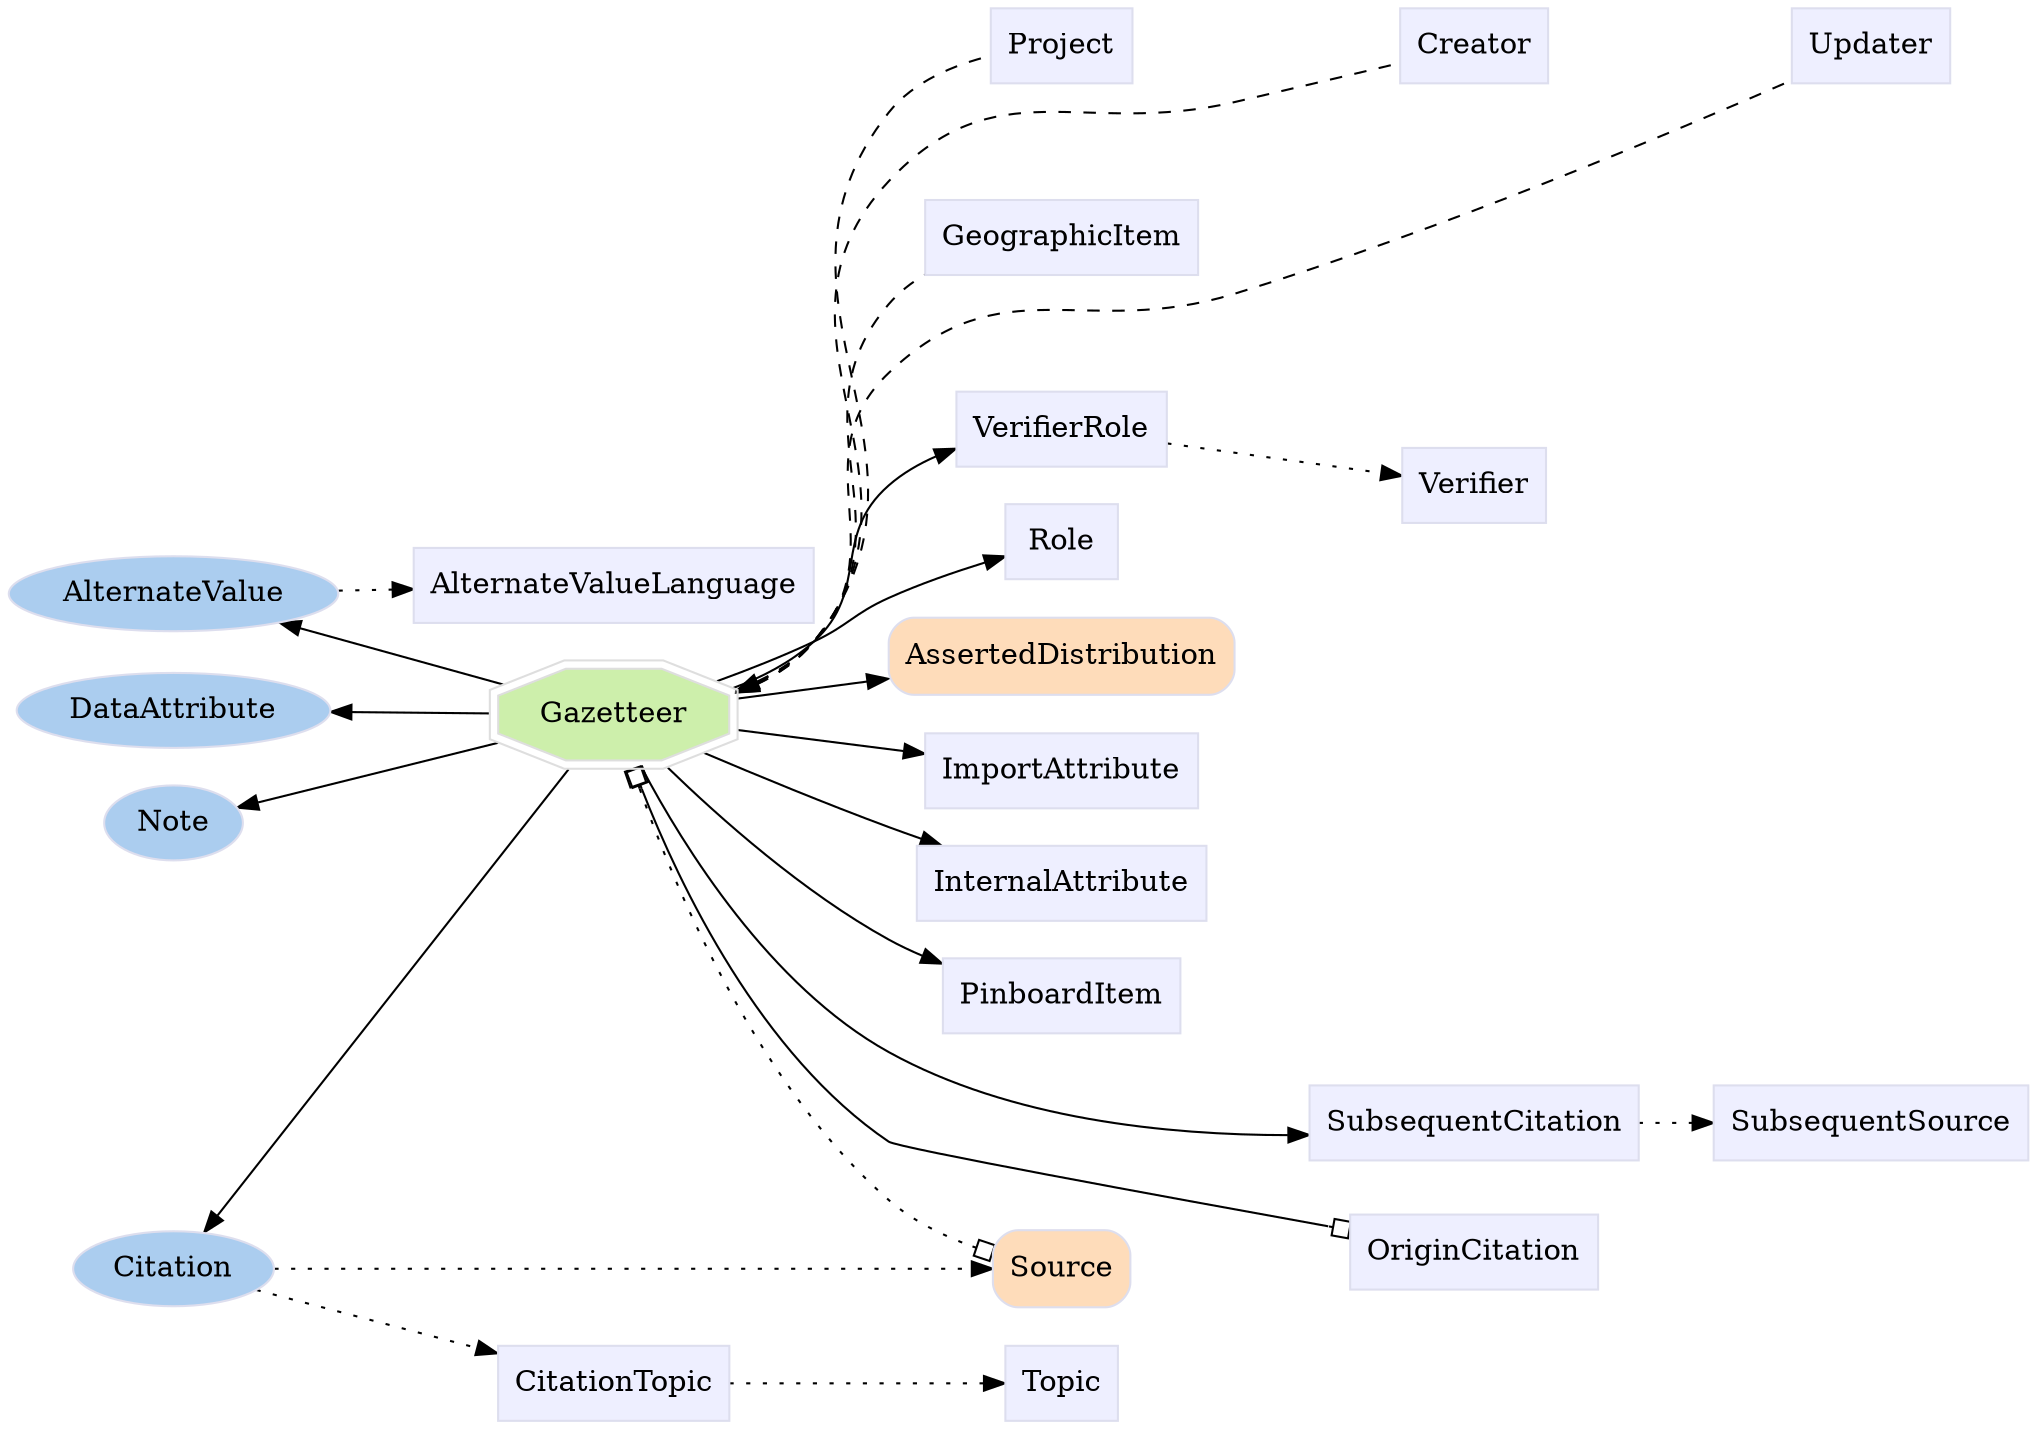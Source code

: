 digraph Gazetteer {
	graph [bb="0,0,792.64,678",
		label="",
		outputorder=edgesfirst,
		rankdir=LR
	];
	node [label="\N"];
	subgraph annotator_cluster {
		graph [rank=min];
		AlternateValue	[color="#dddeee",
			fillcolor="#abcdef",
			group=annotator,
			height=0.5,
			href="/develop/Data/models.html#alternate-value",
			label=AlternateValue,
			pos="66.194,396",
			shape=oval,
			style=filled,
			target=_top,
			width=1.8387];
		Citation	[color="#dddeee",
			fillcolor="#abcdef",
			group=annotator,
			height=0.5,
			href="/develop/Data/models.html#citation",
			label=Citation,
			pos="66.194,73",
			shape=oval,
			style=filled,
			target=_top,
			width=1.1279];
		DataAttribute	[color="#dddeee",
			fillcolor="#abcdef",
			group=annotator,
			height=0.5,
			href="/develop/Data/models.html#data-attribute",
			label=DataAttribute,
			pos="66.194,340",
			shape=oval,
			style=filled,
			target=_top,
			width=1.7108];
		Note	[color="#dddeee",
			fillcolor="#abcdef",
			group=annotator,
			height=0.5,
			href="/develop/Data/models.html#note",
			label=Note,
			pos="66.194,286",
			shape=oval,
			style=filled,
			target=_top,
			width=0.80088];
	}
	subgraph core {
		AssertedDistribution	[color="#dddeee",
			fillcolor="#fedcba",
			group=core,
			height=0.51389,
			href="/develop/Data/models.html#asserted-distribution",
			label=AssertedDistribution,
			pos="418.89,367",
			shape=Mrecord,
			style=filled,
			target=_top,
			width=1.7847];
		Source	[color="#dddeee",
			fillcolor="#fedcba",
			group=core,
			height=0.51389,
			href="/develop/Data/models.html#source",
			label=Source,
			pos="418.89,73",
			shape=Mrecord,
			style=filled,
			target=_top,
			width=0.75];
	}
	subgraph supporting {
		Gazetteer	[color="#dedede",
			fillcolor="#cdefab",
			group=target,
			height=0.61111,
			href="/develop/Data/models.html#gazetteer",
			label=Gazetteer,
			pos="243.51,339",
			shape=doubleoctagon,
			style=filled,
			target=_top,
			width=1.5012];
		AlternateValueLanguage	[color="#dddeee",
			fillcolor="#eeefff",
			group=supporting,
			height=0.5,
			href="/develop/Data/models.html#alternate-value-language",
			label=AlternateValueLanguage,
			pos="243.51,397",
			shape=box,
			style=filled,
			target=_top,
			width=2.0868];
		CitationTopic	[color="#dddeee",
			fillcolor="#eeefff",
			group=supporting,
			height=0.5,
			href="/develop/Data/models.html#citation-topic",
			label=CitationTopic,
			pos="243.51,18",
			shape=box,
			style=filled,
			target=_top,
			width=1.2639];
		ImportAttribute	[color="#dddeee",
			fillcolor="#eeefff",
			group=supporting,
			height=0.5,
			href="/develop/Data/models.html#import-attribute",
			label=ImportAttribute,
			pos="418.89,312",
			shape=box,
			style=filled,
			target=_top,
			width=1.4201];
		InternalAttribute	[color="#dddeee",
			fillcolor="#eeefff",
			group=supporting,
			height=0.5,
			href="/develop/Data/models.html#internal-attribute",
			label=InternalAttribute,
			pos="418.89,258",
			shape=box,
			style=filled,
			target=_top,
			width=1.4826];
		PinboardItem	[color="#dddeee",
			fillcolor="#eeefff",
			group=supporting,
			height=0.5,
			href="/develop/Data/models.html#pinboard-item",
			label=PinboardItem,
			pos="418.89,204",
			shape=box,
			style=filled,
			target=_top,
			width=1.2535];
		Role	[color="#dddeee",
			fillcolor="#eeefff",
			group=supporting,
			height=0.5,
			href="/develop/Data/models.html#role",
			label=Role,
			pos="418.89,422",
			shape=box,
			style=filled,
			target=_top,
			width=0.75];
		SubsequentCitation	[color="#dddeee",
			fillcolor="#eeefff",
			group=supporting,
			height=0.5,
			href="/develop/Data/models.html#subsequent-citation",
			label=SubsequentCitation,
			pos="580.01,143",
			shape=box,
			style=filled,
			target=_top,
			width=1.691];
		SubsequentSource	[color="#dddeee",
			fillcolor="#eeefff",
			group=supporting,
			height=0.5,
			href="/develop/Data/models.html#subsequent-source",
			label=SubsequentSource,
			pos="734.76,143",
			shape=box,
			style=filled,
			target=_top,
			width=1.6076];
		Topic	[color="#dddeee",
			fillcolor="#eeefff",
			group=supporting,
			height=0.5,
			href="/develop/Data/models.html#topic",
			label=Topic,
			pos="418.89,18",
			shape=box,
			style=filled,
			target=_top,
			width=0.75];
		VerifierRole	[color="#dddeee",
			fillcolor="#eeefff",
			group=supporting,
			height=0.5,
			href="/develop/Data/models.html#verifier-role",
			label=VerifierRole,
			pos="418.89,476",
			shape=box,
			style=filled,
			target=_top,
			width=1.1493];
		Verifier	[color="#dddeee",
			fillcolor="#eeefff",
			group=supporting,
			height=0.5,
			href="/develop/Data/models.html#verifier",
			label=Verifier,
			pos="580.01,449",
			shape=box,
			style=filled,
			target=_top,
			width=0.79514];
		Creator	[color="#dddeee",
			fillcolor="#eeefff",
			group=supporting,
			height=0.5,
			href="/develop/Data/models.html#creator",
			label=Creator,
			pos="580.01,660",
			shape=box,
			style=filled,
			target=_top,
			width=0.78472];
		GeographicItem	[color="#dddeee",
			fillcolor="#eeefff",
			group=supporting,
			height=0.5,
			href="/develop/Data/models.html#geographic-item",
			label=GeographicItem,
			pos="418.89,568",
			shape=box,
			style=filled,
			target=_top,
			width=1.4514];
		Project	[color="#dddeee",
			fillcolor="#eeefff",
			group=supporting,
			height=0.5,
			href="/develop/Data/models.html#project",
			label=Project,
			pos="418.89,660",
			shape=box,
			style=filled,
			target=_top,
			width=0.75347];
		Updater	[color="#dddeee",
			fillcolor="#eeefff",
			group=supporting,
			height=0.5,
			href="/develop/Data/models.html#updater",
			label=Updater,
			pos="734.76,660",
			shape=box,
			style=filled,
			target=_top,
			width=0.82639];
		OriginCitation	[color="#dddeee",
			fillcolor="#eeefff",
			group=supporting,
			height=0.5,
			href="/develop/Data/models.html#origin-citation",
			label=OriginCitation,
			pos="580.01,81",
			shape=box,
			style=filled,
			target=_top,
			width=1.316];
	}
	AlternateValue -> AlternateValueLanguage	[pos="e,168.02,396.58 132.48,396.37 140.35,396.42 148.48,396.46 156.6,396.51",
		style=dotted];
	Citation -> Source	[pos="e,391.46,73 107.08,73 175.33,73 313.59,73 380.26,73",
		style=dotted];
	Citation -> CitationTopic	[pos="e,197.77,32.036 100.17,62.655 124.62,54.984 158.52,44.349 187.11,35.381",
		style=dotted];
	Source -> SubsequentCitation	[pos="e,537.13,124.57 446.16,84.559 467.98,94.158 499.7,108.11 526.67,119.97",
		style=invis];
	Source -> OriginCitation	[pos="e,532.42,78.658 446.16,74.321 466.54,75.345 495.55,76.804 521.26,78.097",
		style=invis];
	Gazetteer -> AlternateValue	[pos="e,109.63,382.2 198.94,353.17 175.18,360.89 145.58,370.51 120.46,378.68"];
	Gazetteer -> Citation	[pos="e,78.697,90.453 227.83,316.72 195.74,268.04 119.49,152.34 84.852,99.791"];
	Gazetteer -> DataAttribute	[pos="e,128.02,339.65 189.1,339.3 173.43,339.39 156.02,339.49 139.39,339.59"];
	Gazetteer -> Note	[pos="e,92.687,293.71 197.62,325.43 168.36,316.58 130.68,305.19 103.35,296.93"];
	Gazetteer -> AssertedDistribution	[pos="e,354.28,356.73 297.95,347.63 312.28,349.94 328.04,352.49 343.29,354.95"];
	Gazetteer -> Source	[arrowhead=obox,
		arrowtail=obox,
		dir=both,
		pos="s,249.9,316.68 e,391.39,82.245 252.62,306.67 266.3,257.84 298.16,164.75 354.64,106 362.31,98.016 372.34,91.583 382.15,86.592",
		style=dotted];
	Gazetteer -> ImportAttribute	[pos="e,367.3,319.88 297.95,330.68 316.32,327.82 337.05,324.59 356.04,321.63"];
	Gazetteer -> InternalAttribute	[pos="e,373.86,276.44 278.52,321.75 300.17,310.91 328.89,296.8 354.64,285 357.54,283.67 360.52,282.33 363.54,280.98"];
	Gazetteer -> PinboardItem	[pos="e,373.57,220.4 262.81,316.64 283.21,292.87 318.13,255.42 354.64,231 357.47,229.1 360.46,227.29 363.54,225.57"];
	Gazetteer -> Role	[pos="e,391.47,412.13 285.25,354.23 296.3,358.84 308.12,364.23 318.64,370 335.72,379.37 337.59,385.57 354.64,395 362.96,399.6 372.22,403.95 \
381.03,407.76"];
	Gazetteer -> SubsequentCitation	[pos="e,518.76,139.46 252.82,316.56 267.42,280.58 301.26,210.62 354.64,177 400.06,148.39 460.7,140.6 507.49,139.58"];
	Gazetteer -> VerifierRole	[pos="e,377.02,463.82 290.85,352.14 300.89,356.59 310.82,362.43 318.64,370 346.35,396.85 327.03,422.05 354.64,449 358.29,452.57 362.49,\
455.7 366.95,458.44"];
	Gazetteer -> Creator	[dir=back,
		pos="s,293.19,351.07 302.93,356.29 308.9,360.02 314.34,364.53 318.64,370 381.26,449.59 287.58,519.11 354.64,595 356.31,596.89 491.64,\
635.31 551.29,652.18",
		style=dashed];
	Gazetteer -> GeographicItem	[dir=back,
		pos="s,292.86,351.34 302.64,356.53 308.66,360.21 314.19,364.65 318.64,370 366.93,428.02 308.47,476.27 354.64,536 358.78,541.36 364.06,\
545.89 369.8,549.7",
		style=dashed];
	Gazetteer -> Project	[dir=back,
		pos="s,293.7,351.15 303.69,356.63 309.38,360.28 314.55,364.69 318.64,370 389.32,461.7 287.32,533.81 354.64,628 363.44,640.31 378.38,648.18 \
391.54,653.03",
		style=dashed];
	Gazetteer -> Updater	[dir=back,
		pos="s,292.17,351.42 302.14,356.61 308.29,360.28 313.99,364.7 318.64,370 358.99,416.06 311.84,459.2 354.64,503 396.26,545.6 427.51,519.72 \
483.14,541 565.69,572.58 658.67,620.03 704.71,644.37",
		style=dashed];
	Gazetteer -> OriginCitation	[arrowhead=obox,
		arrowtail=obox,
		dir=both,
		pos="s,250.25,316.56 e,532.37,90.548 253.15,306.73 266.91,261.69 298.2,180.63 354.64,137 367.97,126.69 460.33,105.82 522.32,92.669"];
	CitationTopic -> Topic	[pos="e,391.46,18 289.16,18 317.39,18 353.47,18 380.24,18",
		style=dotted];
	Role -> Verifier	[pos="e,551.09,444.26 446.16,426.46 471.72,430.8 510.87,437.44 540.05,442.39",
		style=invis];
	SubsequentCitation -> SubsequentSource	[pos="e,676.82,143 641.38,143 649.32,143 657.5,143 665.55,143",
		style=dotted];
	VerifierRole -> Verifier	[pos="e,551.05,453.74 460.45,469.12 484.83,464.98 515.68,459.75 539.81,455.65",
		style=dotted];
	Creator -> Updater	[pos="e,704.75,660 608.67,660 632.34,660 666.72,660 693.44,660",
		style=invis];
	Project -> Creator	[pos="e,551.36,660 446.16,660 471.69,660 510.76,660 539.93,660",
		style=invis];
}
